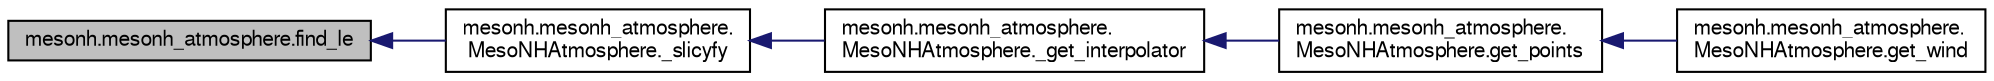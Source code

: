 digraph "mesonh.mesonh_atmosphere.find_le"
{
  edge [fontname="FreeSans",fontsize="10",labelfontname="FreeSans",labelfontsize="10"];
  node [fontname="FreeSans",fontsize="10",shape=record];
  rankdir="LR";
  Node1 [label="mesonh.mesonh_atmosphere.find_le",height=0.2,width=0.4,color="black", fillcolor="grey75", style="filled", fontcolor="black"];
  Node1 -> Node2 [dir="back",color="midnightblue",fontsize="10",style="solid",fontname="FreeSans"];
  Node2 [label="mesonh.mesonh_atmosphere.\lMesoNHAtmosphere._slicyfy",height=0.2,width=0.4,color="black", fillcolor="white", style="filled",URL="$classmesonh_1_1mesonh__atmosphere_1_1MesoNHAtmosphere.html#a9a5f2ad154a3911aeec2a7ff4889496e"];
  Node2 -> Node3 [dir="back",color="midnightblue",fontsize="10",style="solid",fontname="FreeSans"];
  Node3 [label="mesonh.mesonh_atmosphere.\lMesoNHAtmosphere._get_interpolator",height=0.2,width=0.4,color="black", fillcolor="white", style="filled",URL="$classmesonh_1_1mesonh__atmosphere_1_1MesoNHAtmosphere.html#abd2f5d589f1c7792b71a537be0e52fe7"];
  Node3 -> Node4 [dir="back",color="midnightblue",fontsize="10",style="solid",fontname="FreeSans"];
  Node4 [label="mesonh.mesonh_atmosphere.\lMesoNHAtmosphere.get_points",height=0.2,width=0.4,color="black", fillcolor="white", style="filled",URL="$classmesonh_1_1mesonh__atmosphere_1_1MesoNHAtmosphere.html#ae5f06aa0528197094a4804c8d74ea7d8"];
  Node4 -> Node5 [dir="back",color="midnightblue",fontsize="10",style="solid",fontname="FreeSans"];
  Node5 [label="mesonh.mesonh_atmosphere.\lMesoNHAtmosphere.get_wind",height=0.2,width=0.4,color="black", fillcolor="white", style="filled",URL="$classmesonh_1_1mesonh__atmosphere_1_1MesoNHAtmosphere.html#ac31674ede2483a64cb5ba2e71d3ab20c"];
}
